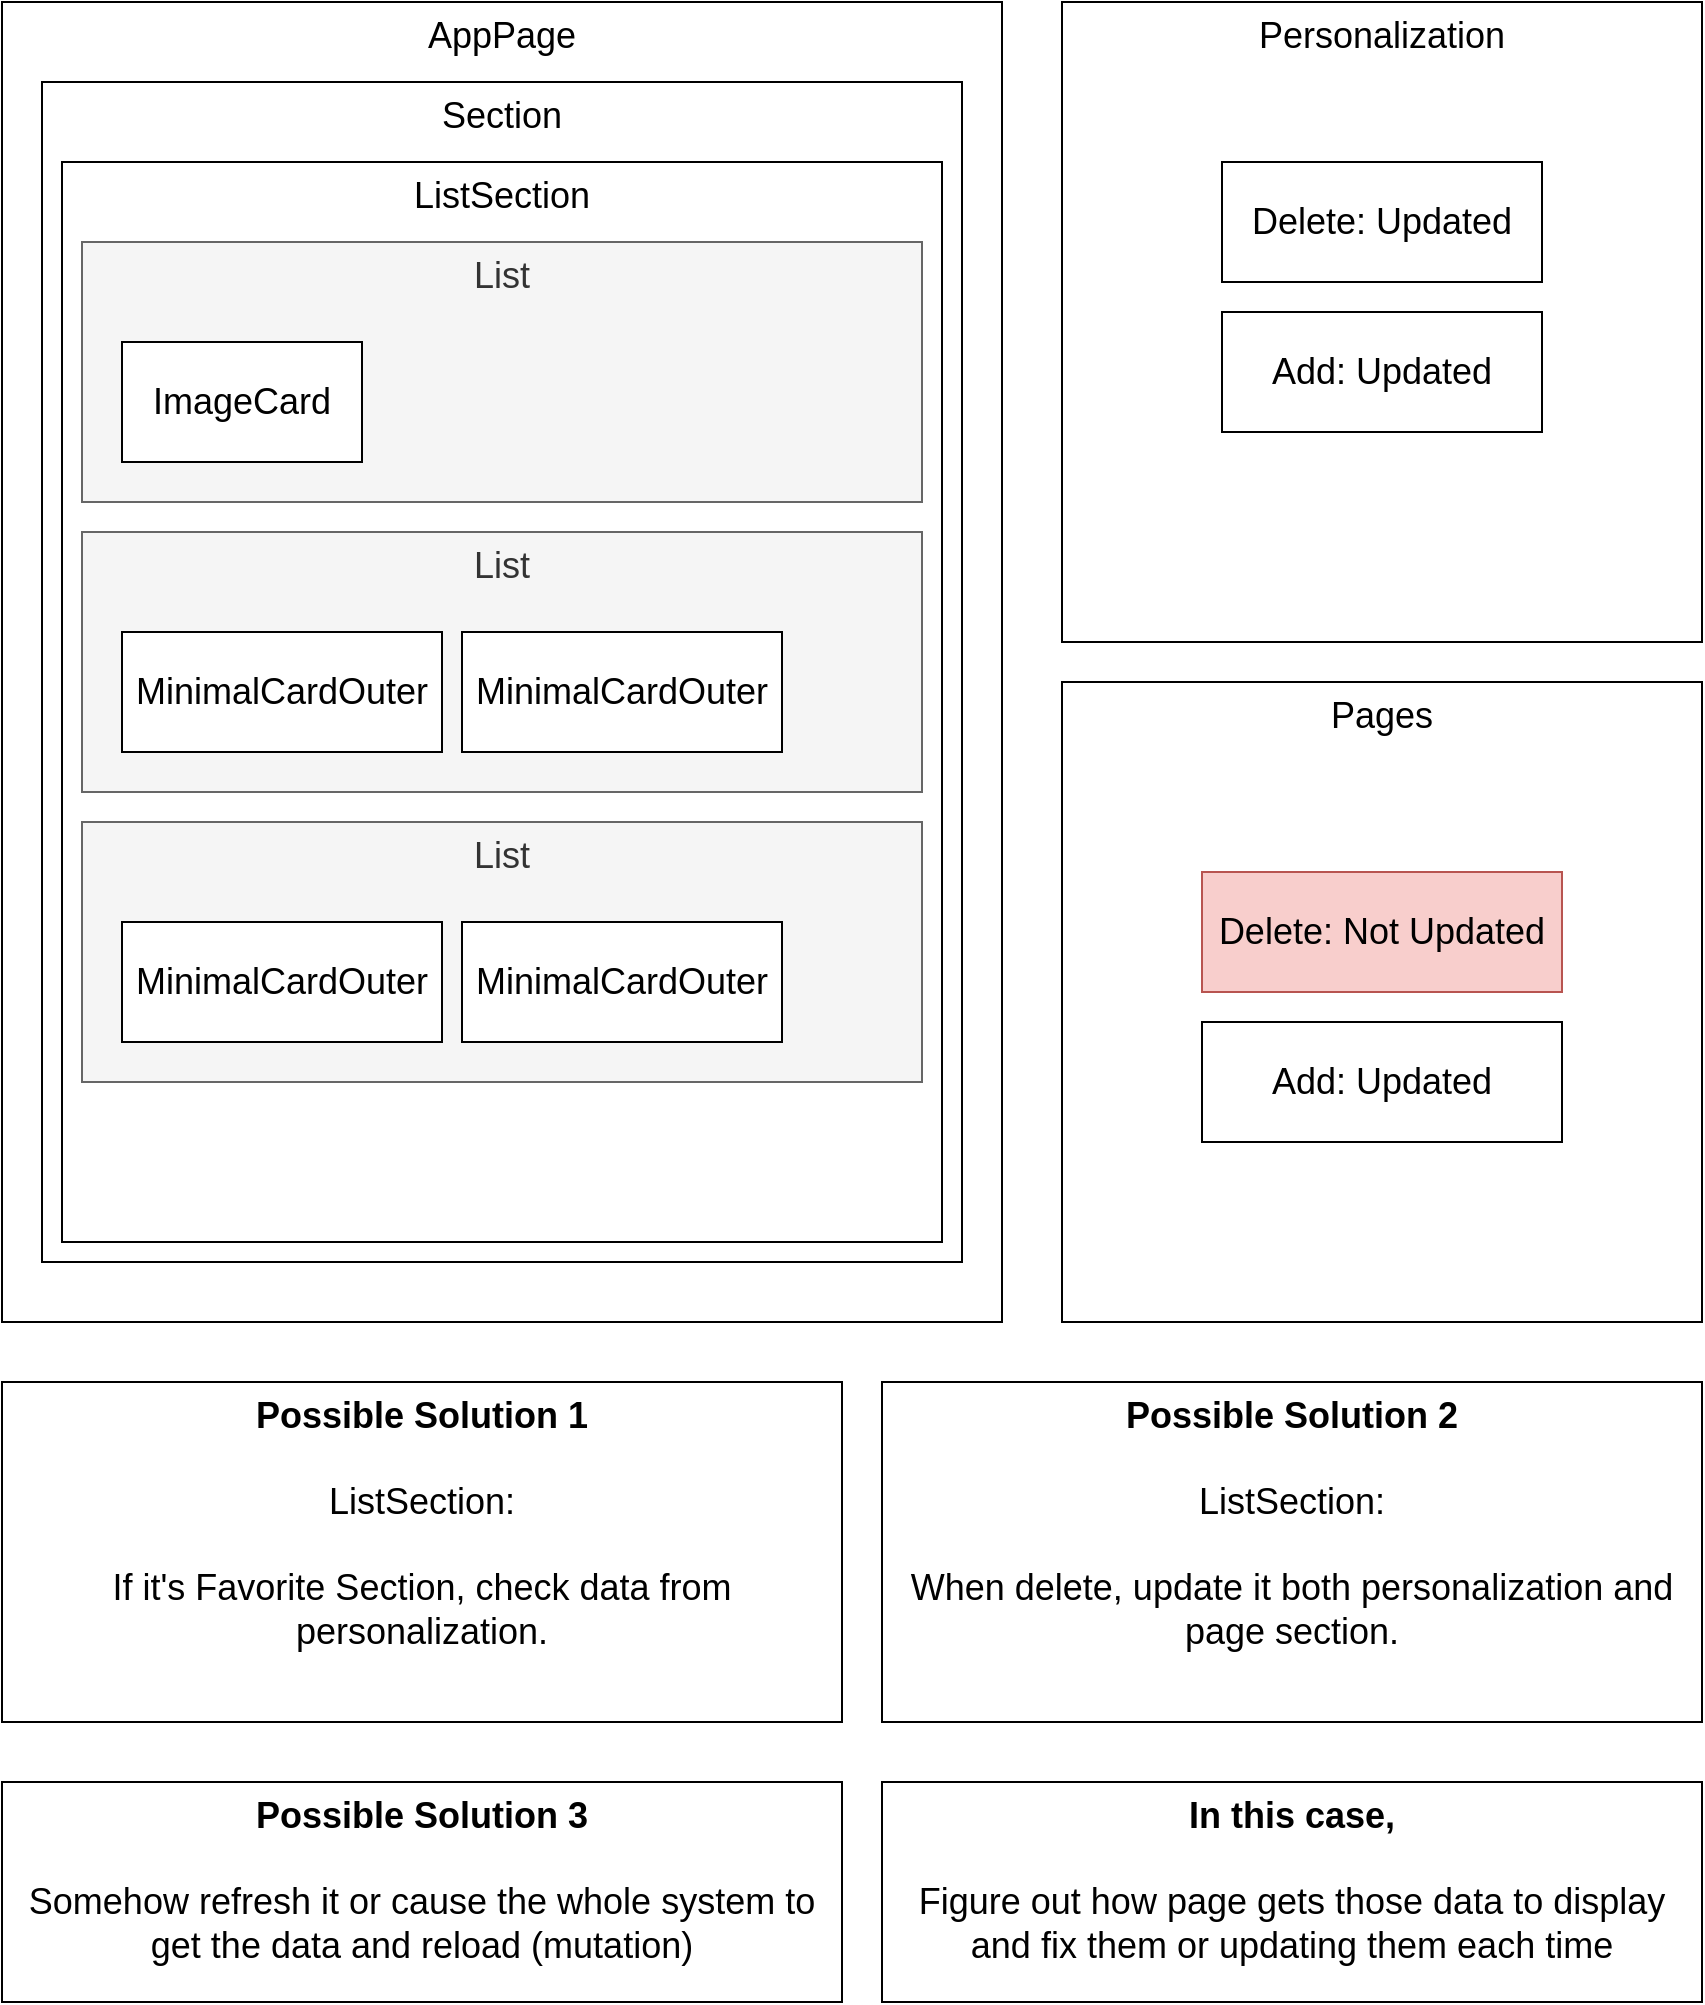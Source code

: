 <mxfile version="18.0.2" type="github">
  <diagram id="KVkmmPwVQmfWWxQEtupK" name="Page-1">
    <mxGraphModel dx="884" dy="1111" grid="1" gridSize="10" guides="1" tooltips="1" connect="1" arrows="1" fold="1" page="1" pageScale="1" pageWidth="827" pageHeight="1169" math="0" shadow="0">
      <root>
        <mxCell id="0" />
        <mxCell id="1" parent="0" />
        <mxCell id="FUJfKl6aa2QapM7-k-7x-1" value="AppPage" style="rounded=0;whiteSpace=wrap;html=1;verticalAlign=top;fontSize=18;" vertex="1" parent="1">
          <mxGeometry x="200" y="150" width="500" height="660" as="geometry" />
        </mxCell>
        <mxCell id="FUJfKl6aa2QapM7-k-7x-2" value="Section" style="rounded=0;whiteSpace=wrap;html=1;verticalAlign=top;fontSize=18;" vertex="1" parent="1">
          <mxGeometry x="220" y="190" width="460" height="590" as="geometry" />
        </mxCell>
        <mxCell id="FUJfKl6aa2QapM7-k-7x-3" value="ListSection" style="rounded=0;whiteSpace=wrap;html=1;verticalAlign=top;fontSize=18;" vertex="1" parent="1">
          <mxGeometry x="230" y="230" width="440" height="540" as="geometry" />
        </mxCell>
        <mxCell id="FUJfKl6aa2QapM7-k-7x-4" value="List" style="rounded=0;whiteSpace=wrap;html=1;verticalAlign=top;fontSize=18;fillColor=#f5f5f5;fontColor=#333333;strokeColor=#666666;" vertex="1" parent="1">
          <mxGeometry x="240" y="270" width="420" height="130" as="geometry" />
        </mxCell>
        <mxCell id="FUJfKl6aa2QapM7-k-7x-5" value="ImageCard" style="rounded=0;whiteSpace=wrap;html=1;fontSize=18;" vertex="1" parent="1">
          <mxGeometry x="260" y="320" width="120" height="60" as="geometry" />
        </mxCell>
        <mxCell id="FUJfKl6aa2QapM7-k-7x-8" value="List" style="rounded=0;whiteSpace=wrap;html=1;verticalAlign=top;fontSize=18;fillColor=#f5f5f5;fontColor=#333333;strokeColor=#666666;" vertex="1" parent="1">
          <mxGeometry x="240" y="415" width="420" height="130" as="geometry" />
        </mxCell>
        <mxCell id="FUJfKl6aa2QapM7-k-7x-9" value="MinimalCardOuter" style="rounded=0;whiteSpace=wrap;html=1;fontSize=18;" vertex="1" parent="1">
          <mxGeometry x="260" y="465" width="160" height="60" as="geometry" />
        </mxCell>
        <mxCell id="FUJfKl6aa2QapM7-k-7x-10" value="List" style="rounded=0;whiteSpace=wrap;html=1;verticalAlign=top;fontSize=18;fillColor=#f5f5f5;fontColor=#333333;strokeColor=#666666;" vertex="1" parent="1">
          <mxGeometry x="240" y="560" width="420" height="130" as="geometry" />
        </mxCell>
        <mxCell id="FUJfKl6aa2QapM7-k-7x-11" value="MinimalCardOuter" style="rounded=0;whiteSpace=wrap;html=1;fontSize=18;" vertex="1" parent="1">
          <mxGeometry x="260" y="610" width="160" height="60" as="geometry" />
        </mxCell>
        <mxCell id="FUJfKl6aa2QapM7-k-7x-12" value="MinimalCardOuter" style="rounded=0;whiteSpace=wrap;html=1;fontSize=18;" vertex="1" parent="1">
          <mxGeometry x="430" y="465" width="160" height="60" as="geometry" />
        </mxCell>
        <mxCell id="FUJfKl6aa2QapM7-k-7x-13" value="MinimalCardOuter" style="rounded=0;whiteSpace=wrap;html=1;fontSize=18;" vertex="1" parent="1">
          <mxGeometry x="430" y="610" width="160" height="60" as="geometry" />
        </mxCell>
        <mxCell id="FUJfKl6aa2QapM7-k-7x-15" value="Personalization" style="rounded=0;whiteSpace=wrap;html=1;verticalAlign=top;fontSize=18;" vertex="1" parent="1">
          <mxGeometry x="730" y="150" width="320" height="320" as="geometry" />
        </mxCell>
        <mxCell id="FUJfKl6aa2QapM7-k-7x-16" value="Pages" style="rounded=0;whiteSpace=wrap;html=1;verticalAlign=top;fontSize=18;" vertex="1" parent="1">
          <mxGeometry x="730" y="490" width="320" height="320" as="geometry" />
        </mxCell>
        <mxCell id="FUJfKl6aa2QapM7-k-7x-17" value="Delete: Not Updated" style="rounded=0;whiteSpace=wrap;html=1;fontSize=18;fillColor=#f8cecc;strokeColor=#b85450;" vertex="1" parent="1">
          <mxGeometry x="800" y="585" width="180" height="60" as="geometry" />
        </mxCell>
        <mxCell id="FUJfKl6aa2QapM7-k-7x-19" value="Delete: Updated" style="rounded=0;whiteSpace=wrap;html=1;fontSize=18;" vertex="1" parent="1">
          <mxGeometry x="810" y="230" width="160" height="60" as="geometry" />
        </mxCell>
        <mxCell id="FUJfKl6aa2QapM7-k-7x-20" value="Add: Updated" style="rounded=0;whiteSpace=wrap;html=1;fontSize=18;" vertex="1" parent="1">
          <mxGeometry x="800" y="660" width="180" height="60" as="geometry" />
        </mxCell>
        <mxCell id="FUJfKl6aa2QapM7-k-7x-21" value="Add: Updated" style="rounded=0;whiteSpace=wrap;html=1;fontSize=18;" vertex="1" parent="1">
          <mxGeometry x="810" y="305" width="160" height="60" as="geometry" />
        </mxCell>
        <mxCell id="FUJfKl6aa2QapM7-k-7x-23" value="&lt;b&gt;Possible Solution 1&lt;/b&gt;&lt;br&gt;&lt;br&gt;ListSection:&lt;br&gt;&lt;br&gt;If it&#39;s Favorite Section, check data from personalization." style="rounded=0;whiteSpace=wrap;html=1;verticalAlign=top;fontSize=18;" vertex="1" parent="1">
          <mxGeometry x="200" y="840" width="420" height="170" as="geometry" />
        </mxCell>
        <mxCell id="FUJfKl6aa2QapM7-k-7x-24" value="&lt;b&gt;Possible Solution 2&lt;/b&gt;&lt;br&gt;&lt;br&gt;ListSection:&lt;br&gt;&lt;br&gt;When delete, update it both personalization and page section." style="rounded=0;whiteSpace=wrap;html=1;verticalAlign=top;fontSize=18;" vertex="1" parent="1">
          <mxGeometry x="640" y="840" width="410" height="170" as="geometry" />
        </mxCell>
        <mxCell id="FUJfKl6aa2QapM7-k-7x-25" value="&lt;b&gt;In this case,&lt;/b&gt;&lt;br&gt;&lt;br&gt;Figure out how page gets those data to display&lt;br&gt;and fix them or updating them each time" style="rounded=0;whiteSpace=wrap;html=1;verticalAlign=top;fontSize=18;" vertex="1" parent="1">
          <mxGeometry x="640" y="1040" width="410" height="110" as="geometry" />
        </mxCell>
        <mxCell id="FUJfKl6aa2QapM7-k-7x-26" value="&lt;b&gt;Possible Solution 3&lt;/b&gt;&lt;br&gt;&lt;br&gt;Somehow refresh it or cause the whole system to get the data and reload (mutation)" style="rounded=0;whiteSpace=wrap;html=1;verticalAlign=top;fontSize=18;" vertex="1" parent="1">
          <mxGeometry x="200" y="1040" width="420" height="110" as="geometry" />
        </mxCell>
      </root>
    </mxGraphModel>
  </diagram>
</mxfile>
